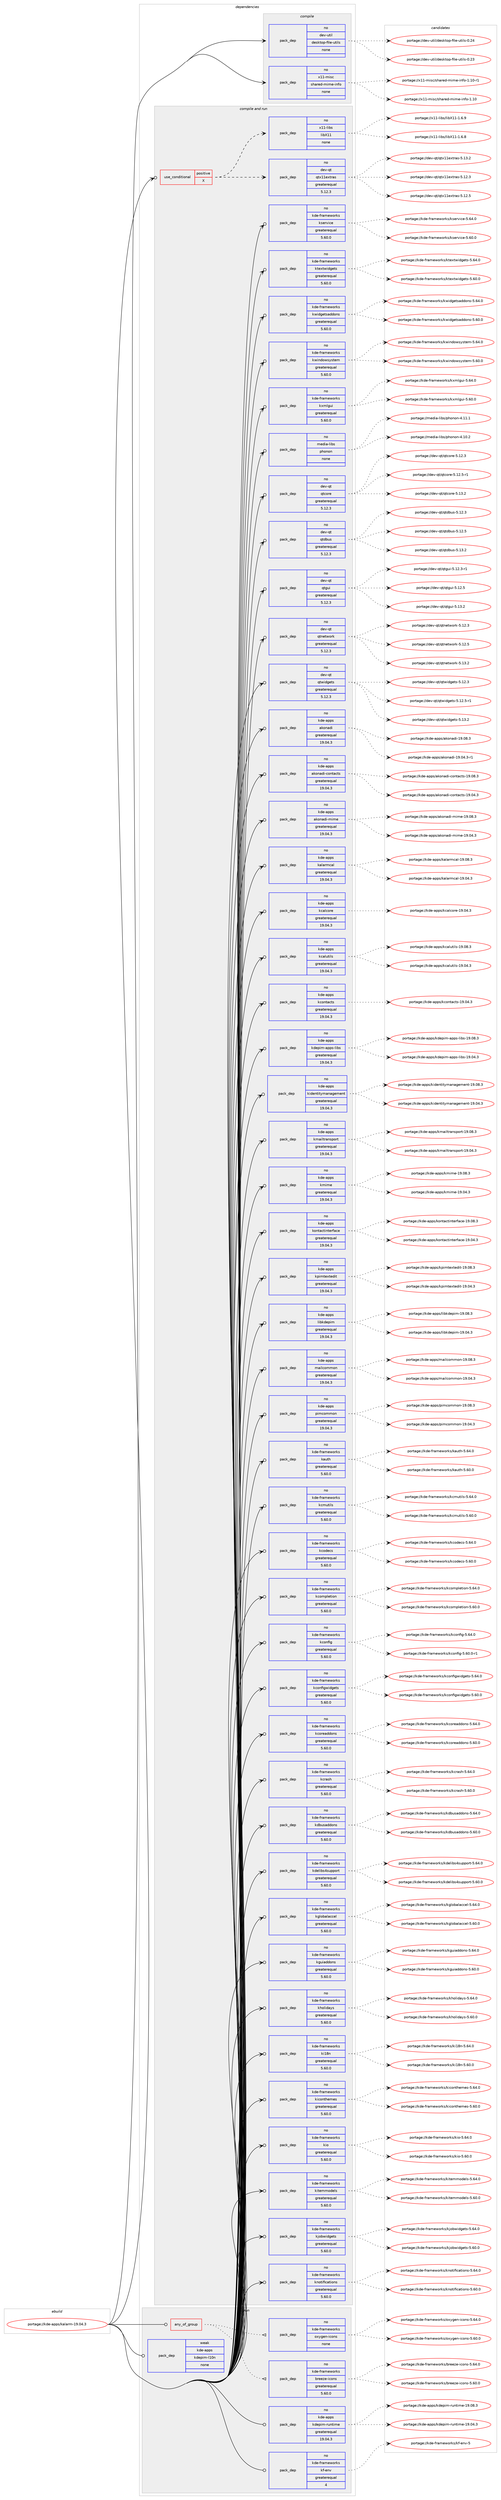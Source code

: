 digraph prolog {

# *************
# Graph options
# *************

newrank=true;
concentrate=true;
compound=true;
graph [rankdir=LR,fontname=Helvetica,fontsize=10,ranksep=1.5];#, ranksep=2.5, nodesep=0.2];
edge  [arrowhead=vee];
node  [fontname=Helvetica,fontsize=10];

# **********
# The ebuild
# **********

subgraph cluster_leftcol {
color=gray;
rank=same;
label=<<i>ebuild</i>>;
id [label="portage://kde-apps/kalarm-19.04.3", color=red, width=4, href="../kde-apps/kalarm-19.04.3.svg"];
}

# ****************
# The dependencies
# ****************

subgraph cluster_midcol {
color=gray;
label=<<i>dependencies</i>>;
subgraph cluster_compile {
fillcolor="#eeeeee";
style=filled;
label=<<i>compile</i>>;
subgraph pack207458 {
dependency286738 [label=<<TABLE BORDER="0" CELLBORDER="1" CELLSPACING="0" CELLPADDING="4" WIDTH="220"><TR><TD ROWSPAN="6" CELLPADDING="30">pack_dep</TD></TR><TR><TD WIDTH="110">no</TD></TR><TR><TD>dev-util</TD></TR><TR><TD>desktop-file-utils</TD></TR><TR><TD>none</TD></TR><TR><TD></TD></TR></TABLE>>, shape=none, color=blue];
}
id:e -> dependency286738:w [weight=20,style="solid",arrowhead="vee"];
subgraph pack207459 {
dependency286739 [label=<<TABLE BORDER="0" CELLBORDER="1" CELLSPACING="0" CELLPADDING="4" WIDTH="220"><TR><TD ROWSPAN="6" CELLPADDING="30">pack_dep</TD></TR><TR><TD WIDTH="110">no</TD></TR><TR><TD>x11-misc</TD></TR><TR><TD>shared-mime-info</TD></TR><TR><TD>none</TD></TR><TR><TD></TD></TR></TABLE>>, shape=none, color=blue];
}
id:e -> dependency286739:w [weight=20,style="solid",arrowhead="vee"];
}
subgraph cluster_compileandrun {
fillcolor="#eeeeee";
style=filled;
label=<<i>compile and run</i>>;
subgraph cond75024 {
dependency286740 [label=<<TABLE BORDER="0" CELLBORDER="1" CELLSPACING="0" CELLPADDING="4"><TR><TD ROWSPAN="3" CELLPADDING="10">use_conditional</TD></TR><TR><TD>positive</TD></TR><TR><TD>X</TD></TR></TABLE>>, shape=none, color=red];
subgraph pack207460 {
dependency286741 [label=<<TABLE BORDER="0" CELLBORDER="1" CELLSPACING="0" CELLPADDING="4" WIDTH="220"><TR><TD ROWSPAN="6" CELLPADDING="30">pack_dep</TD></TR><TR><TD WIDTH="110">no</TD></TR><TR><TD>dev-qt</TD></TR><TR><TD>qtx11extras</TD></TR><TR><TD>greaterequal</TD></TR><TR><TD>5.12.3</TD></TR></TABLE>>, shape=none, color=blue];
}
dependency286740:e -> dependency286741:w [weight=20,style="dashed",arrowhead="vee"];
subgraph pack207461 {
dependency286742 [label=<<TABLE BORDER="0" CELLBORDER="1" CELLSPACING="0" CELLPADDING="4" WIDTH="220"><TR><TD ROWSPAN="6" CELLPADDING="30">pack_dep</TD></TR><TR><TD WIDTH="110">no</TD></TR><TR><TD>x11-libs</TD></TR><TR><TD>libX11</TD></TR><TR><TD>none</TD></TR><TR><TD></TD></TR></TABLE>>, shape=none, color=blue];
}
dependency286740:e -> dependency286742:w [weight=20,style="dashed",arrowhead="vee"];
}
id:e -> dependency286740:w [weight=20,style="solid",arrowhead="odotvee"];
subgraph pack207462 {
dependency286743 [label=<<TABLE BORDER="0" CELLBORDER="1" CELLSPACING="0" CELLPADDING="4" WIDTH="220"><TR><TD ROWSPAN="6" CELLPADDING="30">pack_dep</TD></TR><TR><TD WIDTH="110">no</TD></TR><TR><TD>dev-qt</TD></TR><TR><TD>qtcore</TD></TR><TR><TD>greaterequal</TD></TR><TR><TD>5.12.3</TD></TR></TABLE>>, shape=none, color=blue];
}
id:e -> dependency286743:w [weight=20,style="solid",arrowhead="odotvee"];
subgraph pack207463 {
dependency286744 [label=<<TABLE BORDER="0" CELLBORDER="1" CELLSPACING="0" CELLPADDING="4" WIDTH="220"><TR><TD ROWSPAN="6" CELLPADDING="30">pack_dep</TD></TR><TR><TD WIDTH="110">no</TD></TR><TR><TD>dev-qt</TD></TR><TR><TD>qtdbus</TD></TR><TR><TD>greaterequal</TD></TR><TR><TD>5.12.3</TD></TR></TABLE>>, shape=none, color=blue];
}
id:e -> dependency286744:w [weight=20,style="solid",arrowhead="odotvee"];
subgraph pack207464 {
dependency286745 [label=<<TABLE BORDER="0" CELLBORDER="1" CELLSPACING="0" CELLPADDING="4" WIDTH="220"><TR><TD ROWSPAN="6" CELLPADDING="30">pack_dep</TD></TR><TR><TD WIDTH="110">no</TD></TR><TR><TD>dev-qt</TD></TR><TR><TD>qtgui</TD></TR><TR><TD>greaterequal</TD></TR><TR><TD>5.12.3</TD></TR></TABLE>>, shape=none, color=blue];
}
id:e -> dependency286745:w [weight=20,style="solid",arrowhead="odotvee"];
subgraph pack207465 {
dependency286746 [label=<<TABLE BORDER="0" CELLBORDER="1" CELLSPACING="0" CELLPADDING="4" WIDTH="220"><TR><TD ROWSPAN="6" CELLPADDING="30">pack_dep</TD></TR><TR><TD WIDTH="110">no</TD></TR><TR><TD>dev-qt</TD></TR><TR><TD>qtnetwork</TD></TR><TR><TD>greaterequal</TD></TR><TR><TD>5.12.3</TD></TR></TABLE>>, shape=none, color=blue];
}
id:e -> dependency286746:w [weight=20,style="solid",arrowhead="odotvee"];
subgraph pack207466 {
dependency286747 [label=<<TABLE BORDER="0" CELLBORDER="1" CELLSPACING="0" CELLPADDING="4" WIDTH="220"><TR><TD ROWSPAN="6" CELLPADDING="30">pack_dep</TD></TR><TR><TD WIDTH="110">no</TD></TR><TR><TD>dev-qt</TD></TR><TR><TD>qtwidgets</TD></TR><TR><TD>greaterequal</TD></TR><TR><TD>5.12.3</TD></TR></TABLE>>, shape=none, color=blue];
}
id:e -> dependency286747:w [weight=20,style="solid",arrowhead="odotvee"];
subgraph pack207467 {
dependency286748 [label=<<TABLE BORDER="0" CELLBORDER="1" CELLSPACING="0" CELLPADDING="4" WIDTH="220"><TR><TD ROWSPAN="6" CELLPADDING="30">pack_dep</TD></TR><TR><TD WIDTH="110">no</TD></TR><TR><TD>kde-apps</TD></TR><TR><TD>akonadi</TD></TR><TR><TD>greaterequal</TD></TR><TR><TD>19.04.3</TD></TR></TABLE>>, shape=none, color=blue];
}
id:e -> dependency286748:w [weight=20,style="solid",arrowhead="odotvee"];
subgraph pack207468 {
dependency286749 [label=<<TABLE BORDER="0" CELLBORDER="1" CELLSPACING="0" CELLPADDING="4" WIDTH="220"><TR><TD ROWSPAN="6" CELLPADDING="30">pack_dep</TD></TR><TR><TD WIDTH="110">no</TD></TR><TR><TD>kde-apps</TD></TR><TR><TD>akonadi-contacts</TD></TR><TR><TD>greaterequal</TD></TR><TR><TD>19.04.3</TD></TR></TABLE>>, shape=none, color=blue];
}
id:e -> dependency286749:w [weight=20,style="solid",arrowhead="odotvee"];
subgraph pack207469 {
dependency286750 [label=<<TABLE BORDER="0" CELLBORDER="1" CELLSPACING="0" CELLPADDING="4" WIDTH="220"><TR><TD ROWSPAN="6" CELLPADDING="30">pack_dep</TD></TR><TR><TD WIDTH="110">no</TD></TR><TR><TD>kde-apps</TD></TR><TR><TD>akonadi-mime</TD></TR><TR><TD>greaterequal</TD></TR><TR><TD>19.04.3</TD></TR></TABLE>>, shape=none, color=blue];
}
id:e -> dependency286750:w [weight=20,style="solid",arrowhead="odotvee"];
subgraph pack207470 {
dependency286751 [label=<<TABLE BORDER="0" CELLBORDER="1" CELLSPACING="0" CELLPADDING="4" WIDTH="220"><TR><TD ROWSPAN="6" CELLPADDING="30">pack_dep</TD></TR><TR><TD WIDTH="110">no</TD></TR><TR><TD>kde-apps</TD></TR><TR><TD>kalarmcal</TD></TR><TR><TD>greaterequal</TD></TR><TR><TD>19.04.3</TD></TR></TABLE>>, shape=none, color=blue];
}
id:e -> dependency286751:w [weight=20,style="solid",arrowhead="odotvee"];
subgraph pack207471 {
dependency286752 [label=<<TABLE BORDER="0" CELLBORDER="1" CELLSPACING="0" CELLPADDING="4" WIDTH="220"><TR><TD ROWSPAN="6" CELLPADDING="30">pack_dep</TD></TR><TR><TD WIDTH="110">no</TD></TR><TR><TD>kde-apps</TD></TR><TR><TD>kcalcore</TD></TR><TR><TD>greaterequal</TD></TR><TR><TD>19.04.3</TD></TR></TABLE>>, shape=none, color=blue];
}
id:e -> dependency286752:w [weight=20,style="solid",arrowhead="odotvee"];
subgraph pack207472 {
dependency286753 [label=<<TABLE BORDER="0" CELLBORDER="1" CELLSPACING="0" CELLPADDING="4" WIDTH="220"><TR><TD ROWSPAN="6" CELLPADDING="30">pack_dep</TD></TR><TR><TD WIDTH="110">no</TD></TR><TR><TD>kde-apps</TD></TR><TR><TD>kcalutils</TD></TR><TR><TD>greaterequal</TD></TR><TR><TD>19.04.3</TD></TR></TABLE>>, shape=none, color=blue];
}
id:e -> dependency286753:w [weight=20,style="solid",arrowhead="odotvee"];
subgraph pack207473 {
dependency286754 [label=<<TABLE BORDER="0" CELLBORDER="1" CELLSPACING="0" CELLPADDING="4" WIDTH="220"><TR><TD ROWSPAN="6" CELLPADDING="30">pack_dep</TD></TR><TR><TD WIDTH="110">no</TD></TR><TR><TD>kde-apps</TD></TR><TR><TD>kcontacts</TD></TR><TR><TD>greaterequal</TD></TR><TR><TD>19.04.3</TD></TR></TABLE>>, shape=none, color=blue];
}
id:e -> dependency286754:w [weight=20,style="solid",arrowhead="odotvee"];
subgraph pack207474 {
dependency286755 [label=<<TABLE BORDER="0" CELLBORDER="1" CELLSPACING="0" CELLPADDING="4" WIDTH="220"><TR><TD ROWSPAN="6" CELLPADDING="30">pack_dep</TD></TR><TR><TD WIDTH="110">no</TD></TR><TR><TD>kde-apps</TD></TR><TR><TD>kdepim-apps-libs</TD></TR><TR><TD>greaterequal</TD></TR><TR><TD>19.04.3</TD></TR></TABLE>>, shape=none, color=blue];
}
id:e -> dependency286755:w [weight=20,style="solid",arrowhead="odotvee"];
subgraph pack207475 {
dependency286756 [label=<<TABLE BORDER="0" CELLBORDER="1" CELLSPACING="0" CELLPADDING="4" WIDTH="220"><TR><TD ROWSPAN="6" CELLPADDING="30">pack_dep</TD></TR><TR><TD WIDTH="110">no</TD></TR><TR><TD>kde-apps</TD></TR><TR><TD>kidentitymanagement</TD></TR><TR><TD>greaterequal</TD></TR><TR><TD>19.04.3</TD></TR></TABLE>>, shape=none, color=blue];
}
id:e -> dependency286756:w [weight=20,style="solid",arrowhead="odotvee"];
subgraph pack207476 {
dependency286757 [label=<<TABLE BORDER="0" CELLBORDER="1" CELLSPACING="0" CELLPADDING="4" WIDTH="220"><TR><TD ROWSPAN="6" CELLPADDING="30">pack_dep</TD></TR><TR><TD WIDTH="110">no</TD></TR><TR><TD>kde-apps</TD></TR><TR><TD>kmailtransport</TD></TR><TR><TD>greaterequal</TD></TR><TR><TD>19.04.3</TD></TR></TABLE>>, shape=none, color=blue];
}
id:e -> dependency286757:w [weight=20,style="solid",arrowhead="odotvee"];
subgraph pack207477 {
dependency286758 [label=<<TABLE BORDER="0" CELLBORDER="1" CELLSPACING="0" CELLPADDING="4" WIDTH="220"><TR><TD ROWSPAN="6" CELLPADDING="30">pack_dep</TD></TR><TR><TD WIDTH="110">no</TD></TR><TR><TD>kde-apps</TD></TR><TR><TD>kmime</TD></TR><TR><TD>greaterequal</TD></TR><TR><TD>19.04.3</TD></TR></TABLE>>, shape=none, color=blue];
}
id:e -> dependency286758:w [weight=20,style="solid",arrowhead="odotvee"];
subgraph pack207478 {
dependency286759 [label=<<TABLE BORDER="0" CELLBORDER="1" CELLSPACING="0" CELLPADDING="4" WIDTH="220"><TR><TD ROWSPAN="6" CELLPADDING="30">pack_dep</TD></TR><TR><TD WIDTH="110">no</TD></TR><TR><TD>kde-apps</TD></TR><TR><TD>kontactinterface</TD></TR><TR><TD>greaterequal</TD></TR><TR><TD>19.04.3</TD></TR></TABLE>>, shape=none, color=blue];
}
id:e -> dependency286759:w [weight=20,style="solid",arrowhead="odotvee"];
subgraph pack207479 {
dependency286760 [label=<<TABLE BORDER="0" CELLBORDER="1" CELLSPACING="0" CELLPADDING="4" WIDTH="220"><TR><TD ROWSPAN="6" CELLPADDING="30">pack_dep</TD></TR><TR><TD WIDTH="110">no</TD></TR><TR><TD>kde-apps</TD></TR><TR><TD>kpimtextedit</TD></TR><TR><TD>greaterequal</TD></TR><TR><TD>19.04.3</TD></TR></TABLE>>, shape=none, color=blue];
}
id:e -> dependency286760:w [weight=20,style="solid",arrowhead="odotvee"];
subgraph pack207480 {
dependency286761 [label=<<TABLE BORDER="0" CELLBORDER="1" CELLSPACING="0" CELLPADDING="4" WIDTH="220"><TR><TD ROWSPAN="6" CELLPADDING="30">pack_dep</TD></TR><TR><TD WIDTH="110">no</TD></TR><TR><TD>kde-apps</TD></TR><TR><TD>libkdepim</TD></TR><TR><TD>greaterequal</TD></TR><TR><TD>19.04.3</TD></TR></TABLE>>, shape=none, color=blue];
}
id:e -> dependency286761:w [weight=20,style="solid",arrowhead="odotvee"];
subgraph pack207481 {
dependency286762 [label=<<TABLE BORDER="0" CELLBORDER="1" CELLSPACING="0" CELLPADDING="4" WIDTH="220"><TR><TD ROWSPAN="6" CELLPADDING="30">pack_dep</TD></TR><TR><TD WIDTH="110">no</TD></TR><TR><TD>kde-apps</TD></TR><TR><TD>mailcommon</TD></TR><TR><TD>greaterequal</TD></TR><TR><TD>19.04.3</TD></TR></TABLE>>, shape=none, color=blue];
}
id:e -> dependency286762:w [weight=20,style="solid",arrowhead="odotvee"];
subgraph pack207482 {
dependency286763 [label=<<TABLE BORDER="0" CELLBORDER="1" CELLSPACING="0" CELLPADDING="4" WIDTH="220"><TR><TD ROWSPAN="6" CELLPADDING="30">pack_dep</TD></TR><TR><TD WIDTH="110">no</TD></TR><TR><TD>kde-apps</TD></TR><TR><TD>pimcommon</TD></TR><TR><TD>greaterequal</TD></TR><TR><TD>19.04.3</TD></TR></TABLE>>, shape=none, color=blue];
}
id:e -> dependency286763:w [weight=20,style="solid",arrowhead="odotvee"];
subgraph pack207483 {
dependency286764 [label=<<TABLE BORDER="0" CELLBORDER="1" CELLSPACING="0" CELLPADDING="4" WIDTH="220"><TR><TD ROWSPAN="6" CELLPADDING="30">pack_dep</TD></TR><TR><TD WIDTH="110">no</TD></TR><TR><TD>kde-frameworks</TD></TR><TR><TD>kauth</TD></TR><TR><TD>greaterequal</TD></TR><TR><TD>5.60.0</TD></TR></TABLE>>, shape=none, color=blue];
}
id:e -> dependency286764:w [weight=20,style="solid",arrowhead="odotvee"];
subgraph pack207484 {
dependency286765 [label=<<TABLE BORDER="0" CELLBORDER="1" CELLSPACING="0" CELLPADDING="4" WIDTH="220"><TR><TD ROWSPAN="6" CELLPADDING="30">pack_dep</TD></TR><TR><TD WIDTH="110">no</TD></TR><TR><TD>kde-frameworks</TD></TR><TR><TD>kcmutils</TD></TR><TR><TD>greaterequal</TD></TR><TR><TD>5.60.0</TD></TR></TABLE>>, shape=none, color=blue];
}
id:e -> dependency286765:w [weight=20,style="solid",arrowhead="odotvee"];
subgraph pack207485 {
dependency286766 [label=<<TABLE BORDER="0" CELLBORDER="1" CELLSPACING="0" CELLPADDING="4" WIDTH="220"><TR><TD ROWSPAN="6" CELLPADDING="30">pack_dep</TD></TR><TR><TD WIDTH="110">no</TD></TR><TR><TD>kde-frameworks</TD></TR><TR><TD>kcodecs</TD></TR><TR><TD>greaterequal</TD></TR><TR><TD>5.60.0</TD></TR></TABLE>>, shape=none, color=blue];
}
id:e -> dependency286766:w [weight=20,style="solid",arrowhead="odotvee"];
subgraph pack207486 {
dependency286767 [label=<<TABLE BORDER="0" CELLBORDER="1" CELLSPACING="0" CELLPADDING="4" WIDTH="220"><TR><TD ROWSPAN="6" CELLPADDING="30">pack_dep</TD></TR><TR><TD WIDTH="110">no</TD></TR><TR><TD>kde-frameworks</TD></TR><TR><TD>kcompletion</TD></TR><TR><TD>greaterequal</TD></TR><TR><TD>5.60.0</TD></TR></TABLE>>, shape=none, color=blue];
}
id:e -> dependency286767:w [weight=20,style="solid",arrowhead="odotvee"];
subgraph pack207487 {
dependency286768 [label=<<TABLE BORDER="0" CELLBORDER="1" CELLSPACING="0" CELLPADDING="4" WIDTH="220"><TR><TD ROWSPAN="6" CELLPADDING="30">pack_dep</TD></TR><TR><TD WIDTH="110">no</TD></TR><TR><TD>kde-frameworks</TD></TR><TR><TD>kconfig</TD></TR><TR><TD>greaterequal</TD></TR><TR><TD>5.60.0</TD></TR></TABLE>>, shape=none, color=blue];
}
id:e -> dependency286768:w [weight=20,style="solid",arrowhead="odotvee"];
subgraph pack207488 {
dependency286769 [label=<<TABLE BORDER="0" CELLBORDER="1" CELLSPACING="0" CELLPADDING="4" WIDTH="220"><TR><TD ROWSPAN="6" CELLPADDING="30">pack_dep</TD></TR><TR><TD WIDTH="110">no</TD></TR><TR><TD>kde-frameworks</TD></TR><TR><TD>kconfigwidgets</TD></TR><TR><TD>greaterequal</TD></TR><TR><TD>5.60.0</TD></TR></TABLE>>, shape=none, color=blue];
}
id:e -> dependency286769:w [weight=20,style="solid",arrowhead="odotvee"];
subgraph pack207489 {
dependency286770 [label=<<TABLE BORDER="0" CELLBORDER="1" CELLSPACING="0" CELLPADDING="4" WIDTH="220"><TR><TD ROWSPAN="6" CELLPADDING="30">pack_dep</TD></TR><TR><TD WIDTH="110">no</TD></TR><TR><TD>kde-frameworks</TD></TR><TR><TD>kcoreaddons</TD></TR><TR><TD>greaterequal</TD></TR><TR><TD>5.60.0</TD></TR></TABLE>>, shape=none, color=blue];
}
id:e -> dependency286770:w [weight=20,style="solid",arrowhead="odotvee"];
subgraph pack207490 {
dependency286771 [label=<<TABLE BORDER="0" CELLBORDER="1" CELLSPACING="0" CELLPADDING="4" WIDTH="220"><TR><TD ROWSPAN="6" CELLPADDING="30">pack_dep</TD></TR><TR><TD WIDTH="110">no</TD></TR><TR><TD>kde-frameworks</TD></TR><TR><TD>kcrash</TD></TR><TR><TD>greaterequal</TD></TR><TR><TD>5.60.0</TD></TR></TABLE>>, shape=none, color=blue];
}
id:e -> dependency286771:w [weight=20,style="solid",arrowhead="odotvee"];
subgraph pack207491 {
dependency286772 [label=<<TABLE BORDER="0" CELLBORDER="1" CELLSPACING="0" CELLPADDING="4" WIDTH="220"><TR><TD ROWSPAN="6" CELLPADDING="30">pack_dep</TD></TR><TR><TD WIDTH="110">no</TD></TR><TR><TD>kde-frameworks</TD></TR><TR><TD>kdbusaddons</TD></TR><TR><TD>greaterequal</TD></TR><TR><TD>5.60.0</TD></TR></TABLE>>, shape=none, color=blue];
}
id:e -> dependency286772:w [weight=20,style="solid",arrowhead="odotvee"];
subgraph pack207492 {
dependency286773 [label=<<TABLE BORDER="0" CELLBORDER="1" CELLSPACING="0" CELLPADDING="4" WIDTH="220"><TR><TD ROWSPAN="6" CELLPADDING="30">pack_dep</TD></TR><TR><TD WIDTH="110">no</TD></TR><TR><TD>kde-frameworks</TD></TR><TR><TD>kdelibs4support</TD></TR><TR><TD>greaterequal</TD></TR><TR><TD>5.60.0</TD></TR></TABLE>>, shape=none, color=blue];
}
id:e -> dependency286773:w [weight=20,style="solid",arrowhead="odotvee"];
subgraph pack207493 {
dependency286774 [label=<<TABLE BORDER="0" CELLBORDER="1" CELLSPACING="0" CELLPADDING="4" WIDTH="220"><TR><TD ROWSPAN="6" CELLPADDING="30">pack_dep</TD></TR><TR><TD WIDTH="110">no</TD></TR><TR><TD>kde-frameworks</TD></TR><TR><TD>kglobalaccel</TD></TR><TR><TD>greaterequal</TD></TR><TR><TD>5.60.0</TD></TR></TABLE>>, shape=none, color=blue];
}
id:e -> dependency286774:w [weight=20,style="solid",arrowhead="odotvee"];
subgraph pack207494 {
dependency286775 [label=<<TABLE BORDER="0" CELLBORDER="1" CELLSPACING="0" CELLPADDING="4" WIDTH="220"><TR><TD ROWSPAN="6" CELLPADDING="30">pack_dep</TD></TR><TR><TD WIDTH="110">no</TD></TR><TR><TD>kde-frameworks</TD></TR><TR><TD>kguiaddons</TD></TR><TR><TD>greaterequal</TD></TR><TR><TD>5.60.0</TD></TR></TABLE>>, shape=none, color=blue];
}
id:e -> dependency286775:w [weight=20,style="solid",arrowhead="odotvee"];
subgraph pack207495 {
dependency286776 [label=<<TABLE BORDER="0" CELLBORDER="1" CELLSPACING="0" CELLPADDING="4" WIDTH="220"><TR><TD ROWSPAN="6" CELLPADDING="30">pack_dep</TD></TR><TR><TD WIDTH="110">no</TD></TR><TR><TD>kde-frameworks</TD></TR><TR><TD>kholidays</TD></TR><TR><TD>greaterequal</TD></TR><TR><TD>5.60.0</TD></TR></TABLE>>, shape=none, color=blue];
}
id:e -> dependency286776:w [weight=20,style="solid",arrowhead="odotvee"];
subgraph pack207496 {
dependency286777 [label=<<TABLE BORDER="0" CELLBORDER="1" CELLSPACING="0" CELLPADDING="4" WIDTH="220"><TR><TD ROWSPAN="6" CELLPADDING="30">pack_dep</TD></TR><TR><TD WIDTH="110">no</TD></TR><TR><TD>kde-frameworks</TD></TR><TR><TD>ki18n</TD></TR><TR><TD>greaterequal</TD></TR><TR><TD>5.60.0</TD></TR></TABLE>>, shape=none, color=blue];
}
id:e -> dependency286777:w [weight=20,style="solid",arrowhead="odotvee"];
subgraph pack207497 {
dependency286778 [label=<<TABLE BORDER="0" CELLBORDER="1" CELLSPACING="0" CELLPADDING="4" WIDTH="220"><TR><TD ROWSPAN="6" CELLPADDING="30">pack_dep</TD></TR><TR><TD WIDTH="110">no</TD></TR><TR><TD>kde-frameworks</TD></TR><TR><TD>kiconthemes</TD></TR><TR><TD>greaterequal</TD></TR><TR><TD>5.60.0</TD></TR></TABLE>>, shape=none, color=blue];
}
id:e -> dependency286778:w [weight=20,style="solid",arrowhead="odotvee"];
subgraph pack207498 {
dependency286779 [label=<<TABLE BORDER="0" CELLBORDER="1" CELLSPACING="0" CELLPADDING="4" WIDTH="220"><TR><TD ROWSPAN="6" CELLPADDING="30">pack_dep</TD></TR><TR><TD WIDTH="110">no</TD></TR><TR><TD>kde-frameworks</TD></TR><TR><TD>kio</TD></TR><TR><TD>greaterequal</TD></TR><TR><TD>5.60.0</TD></TR></TABLE>>, shape=none, color=blue];
}
id:e -> dependency286779:w [weight=20,style="solid",arrowhead="odotvee"];
subgraph pack207499 {
dependency286780 [label=<<TABLE BORDER="0" CELLBORDER="1" CELLSPACING="0" CELLPADDING="4" WIDTH="220"><TR><TD ROWSPAN="6" CELLPADDING="30">pack_dep</TD></TR><TR><TD WIDTH="110">no</TD></TR><TR><TD>kde-frameworks</TD></TR><TR><TD>kitemmodels</TD></TR><TR><TD>greaterequal</TD></TR><TR><TD>5.60.0</TD></TR></TABLE>>, shape=none, color=blue];
}
id:e -> dependency286780:w [weight=20,style="solid",arrowhead="odotvee"];
subgraph pack207500 {
dependency286781 [label=<<TABLE BORDER="0" CELLBORDER="1" CELLSPACING="0" CELLPADDING="4" WIDTH="220"><TR><TD ROWSPAN="6" CELLPADDING="30">pack_dep</TD></TR><TR><TD WIDTH="110">no</TD></TR><TR><TD>kde-frameworks</TD></TR><TR><TD>kjobwidgets</TD></TR><TR><TD>greaterequal</TD></TR><TR><TD>5.60.0</TD></TR></TABLE>>, shape=none, color=blue];
}
id:e -> dependency286781:w [weight=20,style="solid",arrowhead="odotvee"];
subgraph pack207501 {
dependency286782 [label=<<TABLE BORDER="0" CELLBORDER="1" CELLSPACING="0" CELLPADDING="4" WIDTH="220"><TR><TD ROWSPAN="6" CELLPADDING="30">pack_dep</TD></TR><TR><TD WIDTH="110">no</TD></TR><TR><TD>kde-frameworks</TD></TR><TR><TD>knotifications</TD></TR><TR><TD>greaterequal</TD></TR><TR><TD>5.60.0</TD></TR></TABLE>>, shape=none, color=blue];
}
id:e -> dependency286782:w [weight=20,style="solid",arrowhead="odotvee"];
subgraph pack207502 {
dependency286783 [label=<<TABLE BORDER="0" CELLBORDER="1" CELLSPACING="0" CELLPADDING="4" WIDTH="220"><TR><TD ROWSPAN="6" CELLPADDING="30">pack_dep</TD></TR><TR><TD WIDTH="110">no</TD></TR><TR><TD>kde-frameworks</TD></TR><TR><TD>kservice</TD></TR><TR><TD>greaterequal</TD></TR><TR><TD>5.60.0</TD></TR></TABLE>>, shape=none, color=blue];
}
id:e -> dependency286783:w [weight=20,style="solid",arrowhead="odotvee"];
subgraph pack207503 {
dependency286784 [label=<<TABLE BORDER="0" CELLBORDER="1" CELLSPACING="0" CELLPADDING="4" WIDTH="220"><TR><TD ROWSPAN="6" CELLPADDING="30">pack_dep</TD></TR><TR><TD WIDTH="110">no</TD></TR><TR><TD>kde-frameworks</TD></TR><TR><TD>ktextwidgets</TD></TR><TR><TD>greaterequal</TD></TR><TR><TD>5.60.0</TD></TR></TABLE>>, shape=none, color=blue];
}
id:e -> dependency286784:w [weight=20,style="solid",arrowhead="odotvee"];
subgraph pack207504 {
dependency286785 [label=<<TABLE BORDER="0" CELLBORDER="1" CELLSPACING="0" CELLPADDING="4" WIDTH="220"><TR><TD ROWSPAN="6" CELLPADDING="30">pack_dep</TD></TR><TR><TD WIDTH="110">no</TD></TR><TR><TD>kde-frameworks</TD></TR><TR><TD>kwidgetsaddons</TD></TR><TR><TD>greaterequal</TD></TR><TR><TD>5.60.0</TD></TR></TABLE>>, shape=none, color=blue];
}
id:e -> dependency286785:w [weight=20,style="solid",arrowhead="odotvee"];
subgraph pack207505 {
dependency286786 [label=<<TABLE BORDER="0" CELLBORDER="1" CELLSPACING="0" CELLPADDING="4" WIDTH="220"><TR><TD ROWSPAN="6" CELLPADDING="30">pack_dep</TD></TR><TR><TD WIDTH="110">no</TD></TR><TR><TD>kde-frameworks</TD></TR><TR><TD>kwindowsystem</TD></TR><TR><TD>greaterequal</TD></TR><TR><TD>5.60.0</TD></TR></TABLE>>, shape=none, color=blue];
}
id:e -> dependency286786:w [weight=20,style="solid",arrowhead="odotvee"];
subgraph pack207506 {
dependency286787 [label=<<TABLE BORDER="0" CELLBORDER="1" CELLSPACING="0" CELLPADDING="4" WIDTH="220"><TR><TD ROWSPAN="6" CELLPADDING="30">pack_dep</TD></TR><TR><TD WIDTH="110">no</TD></TR><TR><TD>kde-frameworks</TD></TR><TR><TD>kxmlgui</TD></TR><TR><TD>greaterequal</TD></TR><TR><TD>5.60.0</TD></TR></TABLE>>, shape=none, color=blue];
}
id:e -> dependency286787:w [weight=20,style="solid",arrowhead="odotvee"];
subgraph pack207507 {
dependency286788 [label=<<TABLE BORDER="0" CELLBORDER="1" CELLSPACING="0" CELLPADDING="4" WIDTH="220"><TR><TD ROWSPAN="6" CELLPADDING="30">pack_dep</TD></TR><TR><TD WIDTH="110">no</TD></TR><TR><TD>media-libs</TD></TR><TR><TD>phonon</TD></TR><TR><TD>none</TD></TR><TR><TD></TD></TR></TABLE>>, shape=none, color=blue];
}
id:e -> dependency286788:w [weight=20,style="solid",arrowhead="odotvee"];
}
subgraph cluster_run {
fillcolor="#eeeeee";
style=filled;
label=<<i>run</i>>;
subgraph any4155 {
dependency286789 [label=<<TABLE BORDER="0" CELLBORDER="1" CELLSPACING="0" CELLPADDING="4"><TR><TD CELLPADDING="10">any_of_group</TD></TR></TABLE>>, shape=none, color=red];subgraph pack207508 {
dependency286790 [label=<<TABLE BORDER="0" CELLBORDER="1" CELLSPACING="0" CELLPADDING="4" WIDTH="220"><TR><TD ROWSPAN="6" CELLPADDING="30">pack_dep</TD></TR><TR><TD WIDTH="110">no</TD></TR><TR><TD>kde-frameworks</TD></TR><TR><TD>breeze-icons</TD></TR><TR><TD>greaterequal</TD></TR><TR><TD>5.60.0</TD></TR></TABLE>>, shape=none, color=blue];
}
dependency286789:e -> dependency286790:w [weight=20,style="dotted",arrowhead="oinv"];
subgraph pack207509 {
dependency286791 [label=<<TABLE BORDER="0" CELLBORDER="1" CELLSPACING="0" CELLPADDING="4" WIDTH="220"><TR><TD ROWSPAN="6" CELLPADDING="30">pack_dep</TD></TR><TR><TD WIDTH="110">no</TD></TR><TR><TD>kde-frameworks</TD></TR><TR><TD>oxygen-icons</TD></TR><TR><TD>none</TD></TR><TR><TD></TD></TR></TABLE>>, shape=none, color=blue];
}
dependency286789:e -> dependency286791:w [weight=20,style="dotted",arrowhead="oinv"];
}
id:e -> dependency286789:w [weight=20,style="solid",arrowhead="odot"];
subgraph pack207510 {
dependency286792 [label=<<TABLE BORDER="0" CELLBORDER="1" CELLSPACING="0" CELLPADDING="4" WIDTH="220"><TR><TD ROWSPAN="6" CELLPADDING="30">pack_dep</TD></TR><TR><TD WIDTH="110">no</TD></TR><TR><TD>kde-apps</TD></TR><TR><TD>kdepim-runtime</TD></TR><TR><TD>greaterequal</TD></TR><TR><TD>19.04.3</TD></TR></TABLE>>, shape=none, color=blue];
}
id:e -> dependency286792:w [weight=20,style="solid",arrowhead="odot"];
subgraph pack207511 {
dependency286793 [label=<<TABLE BORDER="0" CELLBORDER="1" CELLSPACING="0" CELLPADDING="4" WIDTH="220"><TR><TD ROWSPAN="6" CELLPADDING="30">pack_dep</TD></TR><TR><TD WIDTH="110">no</TD></TR><TR><TD>kde-frameworks</TD></TR><TR><TD>kf-env</TD></TR><TR><TD>greaterequal</TD></TR><TR><TD>4</TD></TR></TABLE>>, shape=none, color=blue];
}
id:e -> dependency286793:w [weight=20,style="solid",arrowhead="odot"];
subgraph pack207512 {
dependency286794 [label=<<TABLE BORDER="0" CELLBORDER="1" CELLSPACING="0" CELLPADDING="4" WIDTH="220"><TR><TD ROWSPAN="6" CELLPADDING="30">pack_dep</TD></TR><TR><TD WIDTH="110">weak</TD></TR><TR><TD>kde-apps</TD></TR><TR><TD>kdepim-l10n</TD></TR><TR><TD>none</TD></TR><TR><TD></TD></TR></TABLE>>, shape=none, color=blue];
}
id:e -> dependency286794:w [weight=20,style="solid",arrowhead="odot"];
}
}

# **************
# The candidates
# **************

subgraph cluster_choices {
rank=same;
color=gray;
label=<<i>candidates</i>>;

subgraph choice207458 {
color=black;
nodesep=1;
choiceportage100101118451171161051084710010111510711611111245102105108101451171161051081154548465051 [label="portage://dev-util/desktop-file-utils-0.23", color=red, width=4,href="../dev-util/desktop-file-utils-0.23.svg"];
choiceportage100101118451171161051084710010111510711611111245102105108101451171161051081154548465052 [label="portage://dev-util/desktop-file-utils-0.24", color=red, width=4,href="../dev-util/desktop-file-utils-0.24.svg"];
dependency286738:e -> choiceportage100101118451171161051084710010111510711611111245102105108101451171161051081154548465051:w [style=dotted,weight="100"];
dependency286738:e -> choiceportage100101118451171161051084710010111510711611111245102105108101451171161051081154548465052:w [style=dotted,weight="100"];
}
subgraph choice207459 {
color=black;
nodesep=1;
choiceportage12049494510910511599471151049711410110045109105109101451051101021114549464948 [label="portage://x11-misc/shared-mime-info-1.10", color=red, width=4,href="../x11-misc/shared-mime-info-1.10.svg"];
choiceportage120494945109105115994711510497114101100451091051091014510511010211145494649484511449 [label="portage://x11-misc/shared-mime-info-1.10-r1", color=red, width=4,href="../x11-misc/shared-mime-info-1.10-r1.svg"];
dependency286739:e -> choiceportage12049494510910511599471151049711410110045109105109101451051101021114549464948:w [style=dotted,weight="100"];
dependency286739:e -> choiceportage120494945109105115994711510497114101100451091051091014510511010211145494649484511449:w [style=dotted,weight="100"];
}
subgraph choice207460 {
color=black;
nodesep=1;
choiceportage100101118451131164711311612049491011201161149711545534649504651 [label="portage://dev-qt/qtx11extras-5.12.3", color=red, width=4,href="../dev-qt/qtx11extras-5.12.3.svg"];
choiceportage100101118451131164711311612049491011201161149711545534649504653 [label="portage://dev-qt/qtx11extras-5.12.5", color=red, width=4,href="../dev-qt/qtx11extras-5.12.5.svg"];
choiceportage100101118451131164711311612049491011201161149711545534649514650 [label="portage://dev-qt/qtx11extras-5.13.2", color=red, width=4,href="../dev-qt/qtx11extras-5.13.2.svg"];
dependency286741:e -> choiceportage100101118451131164711311612049491011201161149711545534649504651:w [style=dotted,weight="100"];
dependency286741:e -> choiceportage100101118451131164711311612049491011201161149711545534649504653:w [style=dotted,weight="100"];
dependency286741:e -> choiceportage100101118451131164711311612049491011201161149711545534649514650:w [style=dotted,weight="100"];
}
subgraph choice207461 {
color=black;
nodesep=1;
choiceportage120494945108105981154710810598884949454946544656 [label="portage://x11-libs/libX11-1.6.8", color=red, width=4,href="../x11-libs/libX11-1.6.8.svg"];
choiceportage120494945108105981154710810598884949454946544657 [label="portage://x11-libs/libX11-1.6.9", color=red, width=4,href="../x11-libs/libX11-1.6.9.svg"];
dependency286742:e -> choiceportage120494945108105981154710810598884949454946544656:w [style=dotted,weight="100"];
dependency286742:e -> choiceportage120494945108105981154710810598884949454946544657:w [style=dotted,weight="100"];
}
subgraph choice207462 {
color=black;
nodesep=1;
choiceportage10010111845113116471131169911111410145534649504651 [label="portage://dev-qt/qtcore-5.12.3", color=red, width=4,href="../dev-qt/qtcore-5.12.3.svg"];
choiceportage100101118451131164711311699111114101455346495046534511449 [label="portage://dev-qt/qtcore-5.12.5-r1", color=red, width=4,href="../dev-qt/qtcore-5.12.5-r1.svg"];
choiceportage10010111845113116471131169911111410145534649514650 [label="portage://dev-qt/qtcore-5.13.2", color=red, width=4,href="../dev-qt/qtcore-5.13.2.svg"];
dependency286743:e -> choiceportage10010111845113116471131169911111410145534649504651:w [style=dotted,weight="100"];
dependency286743:e -> choiceportage100101118451131164711311699111114101455346495046534511449:w [style=dotted,weight="100"];
dependency286743:e -> choiceportage10010111845113116471131169911111410145534649514650:w [style=dotted,weight="100"];
}
subgraph choice207463 {
color=black;
nodesep=1;
choiceportage10010111845113116471131161009811711545534649504651 [label="portage://dev-qt/qtdbus-5.12.3", color=red, width=4,href="../dev-qt/qtdbus-5.12.3.svg"];
choiceportage10010111845113116471131161009811711545534649504653 [label="portage://dev-qt/qtdbus-5.12.5", color=red, width=4,href="../dev-qt/qtdbus-5.12.5.svg"];
choiceportage10010111845113116471131161009811711545534649514650 [label="portage://dev-qt/qtdbus-5.13.2", color=red, width=4,href="../dev-qt/qtdbus-5.13.2.svg"];
dependency286744:e -> choiceportage10010111845113116471131161009811711545534649504651:w [style=dotted,weight="100"];
dependency286744:e -> choiceportage10010111845113116471131161009811711545534649504653:w [style=dotted,weight="100"];
dependency286744:e -> choiceportage10010111845113116471131161009811711545534649514650:w [style=dotted,weight="100"];
}
subgraph choice207464 {
color=black;
nodesep=1;
choiceportage1001011184511311647113116103117105455346495046514511449 [label="portage://dev-qt/qtgui-5.12.3-r1", color=red, width=4,href="../dev-qt/qtgui-5.12.3-r1.svg"];
choiceportage100101118451131164711311610311710545534649504653 [label="portage://dev-qt/qtgui-5.12.5", color=red, width=4,href="../dev-qt/qtgui-5.12.5.svg"];
choiceportage100101118451131164711311610311710545534649514650 [label="portage://dev-qt/qtgui-5.13.2", color=red, width=4,href="../dev-qt/qtgui-5.13.2.svg"];
dependency286745:e -> choiceportage1001011184511311647113116103117105455346495046514511449:w [style=dotted,weight="100"];
dependency286745:e -> choiceportage100101118451131164711311610311710545534649504653:w [style=dotted,weight="100"];
dependency286745:e -> choiceportage100101118451131164711311610311710545534649514650:w [style=dotted,weight="100"];
}
subgraph choice207465 {
color=black;
nodesep=1;
choiceportage100101118451131164711311611010111611911111410745534649504651 [label="portage://dev-qt/qtnetwork-5.12.3", color=red, width=4,href="../dev-qt/qtnetwork-5.12.3.svg"];
choiceportage100101118451131164711311611010111611911111410745534649504653 [label="portage://dev-qt/qtnetwork-5.12.5", color=red, width=4,href="../dev-qt/qtnetwork-5.12.5.svg"];
choiceportage100101118451131164711311611010111611911111410745534649514650 [label="portage://dev-qt/qtnetwork-5.13.2", color=red, width=4,href="../dev-qt/qtnetwork-5.13.2.svg"];
dependency286746:e -> choiceportage100101118451131164711311611010111611911111410745534649504651:w [style=dotted,weight="100"];
dependency286746:e -> choiceportage100101118451131164711311611010111611911111410745534649504653:w [style=dotted,weight="100"];
dependency286746:e -> choiceportage100101118451131164711311611010111611911111410745534649514650:w [style=dotted,weight="100"];
}
subgraph choice207466 {
color=black;
nodesep=1;
choiceportage100101118451131164711311611910510010310111611545534649504651 [label="portage://dev-qt/qtwidgets-5.12.3", color=red, width=4,href="../dev-qt/qtwidgets-5.12.3.svg"];
choiceportage1001011184511311647113116119105100103101116115455346495046534511449 [label="portage://dev-qt/qtwidgets-5.12.5-r1", color=red, width=4,href="../dev-qt/qtwidgets-5.12.5-r1.svg"];
choiceportage100101118451131164711311611910510010310111611545534649514650 [label="portage://dev-qt/qtwidgets-5.13.2", color=red, width=4,href="../dev-qt/qtwidgets-5.13.2.svg"];
dependency286747:e -> choiceportage100101118451131164711311611910510010310111611545534649504651:w [style=dotted,weight="100"];
dependency286747:e -> choiceportage1001011184511311647113116119105100103101116115455346495046534511449:w [style=dotted,weight="100"];
dependency286747:e -> choiceportage100101118451131164711311611910510010310111611545534649514650:w [style=dotted,weight="100"];
}
subgraph choice207467 {
color=black;
nodesep=1;
choiceportage107100101459711211211547971071111109710010545495746485246514511449 [label="portage://kde-apps/akonadi-19.04.3-r1", color=red, width=4,href="../kde-apps/akonadi-19.04.3-r1.svg"];
choiceportage10710010145971121121154797107111110971001054549574648564651 [label="portage://kde-apps/akonadi-19.08.3", color=red, width=4,href="../kde-apps/akonadi-19.08.3.svg"];
dependency286748:e -> choiceportage107100101459711211211547971071111109710010545495746485246514511449:w [style=dotted,weight="100"];
dependency286748:e -> choiceportage10710010145971121121154797107111110971001054549574648564651:w [style=dotted,weight="100"];
}
subgraph choice207468 {
color=black;
nodesep=1;
choiceportage1071001014597112112115479710711111097100105459911111011697991161154549574648524651 [label="portage://kde-apps/akonadi-contacts-19.04.3", color=red, width=4,href="../kde-apps/akonadi-contacts-19.04.3.svg"];
choiceportage1071001014597112112115479710711111097100105459911111011697991161154549574648564651 [label="portage://kde-apps/akonadi-contacts-19.08.3", color=red, width=4,href="../kde-apps/akonadi-contacts-19.08.3.svg"];
dependency286749:e -> choiceportage1071001014597112112115479710711111097100105459911111011697991161154549574648524651:w [style=dotted,weight="100"];
dependency286749:e -> choiceportage1071001014597112112115479710711111097100105459911111011697991161154549574648564651:w [style=dotted,weight="100"];
}
subgraph choice207469 {
color=black;
nodesep=1;
choiceportage1071001014597112112115479710711111097100105451091051091014549574648524651 [label="portage://kde-apps/akonadi-mime-19.04.3", color=red, width=4,href="../kde-apps/akonadi-mime-19.04.3.svg"];
choiceportage1071001014597112112115479710711111097100105451091051091014549574648564651 [label="portage://kde-apps/akonadi-mime-19.08.3", color=red, width=4,href="../kde-apps/akonadi-mime-19.08.3.svg"];
dependency286750:e -> choiceportage1071001014597112112115479710711111097100105451091051091014549574648524651:w [style=dotted,weight="100"];
dependency286750:e -> choiceportage1071001014597112112115479710711111097100105451091051091014549574648564651:w [style=dotted,weight="100"];
}
subgraph choice207470 {
color=black;
nodesep=1;
choiceportage107100101459711211211547107971089711410999971084549574648524651 [label="portage://kde-apps/kalarmcal-19.04.3", color=red, width=4,href="../kde-apps/kalarmcal-19.04.3.svg"];
choiceportage107100101459711211211547107971089711410999971084549574648564651 [label="portage://kde-apps/kalarmcal-19.08.3", color=red, width=4,href="../kde-apps/kalarmcal-19.08.3.svg"];
dependency286751:e -> choiceportage107100101459711211211547107971089711410999971084549574648524651:w [style=dotted,weight="100"];
dependency286751:e -> choiceportage107100101459711211211547107971089711410999971084549574648564651:w [style=dotted,weight="100"];
}
subgraph choice207471 {
color=black;
nodesep=1;
choiceportage1071001014597112112115471079997108991111141014549574648524651 [label="portage://kde-apps/kcalcore-19.04.3", color=red, width=4,href="../kde-apps/kcalcore-19.04.3.svg"];
dependency286752:e -> choiceportage1071001014597112112115471079997108991111141014549574648524651:w [style=dotted,weight="100"];
}
subgraph choice207472 {
color=black;
nodesep=1;
choiceportage10710010145971121121154710799971081171161051081154549574648524651 [label="portage://kde-apps/kcalutils-19.04.3", color=red, width=4,href="../kde-apps/kcalutils-19.04.3.svg"];
choiceportage10710010145971121121154710799971081171161051081154549574648564651 [label="portage://kde-apps/kcalutils-19.08.3", color=red, width=4,href="../kde-apps/kcalutils-19.08.3.svg"];
dependency286753:e -> choiceportage10710010145971121121154710799971081171161051081154549574648524651:w [style=dotted,weight="100"];
dependency286753:e -> choiceportage10710010145971121121154710799971081171161051081154549574648564651:w [style=dotted,weight="100"];
}
subgraph choice207473 {
color=black;
nodesep=1;
choiceportage1071001014597112112115471079911111011697991161154549574648524651 [label="portage://kde-apps/kcontacts-19.04.3", color=red, width=4,href="../kde-apps/kcontacts-19.04.3.svg"];
dependency286754:e -> choiceportage1071001014597112112115471079911111011697991161154549574648524651:w [style=dotted,weight="100"];
}
subgraph choice207474 {
color=black;
nodesep=1;
choiceportage107100101459711211211547107100101112105109459711211211545108105981154549574648524651 [label="portage://kde-apps/kdepim-apps-libs-19.04.3", color=red, width=4,href="../kde-apps/kdepim-apps-libs-19.04.3.svg"];
choiceportage107100101459711211211547107100101112105109459711211211545108105981154549574648564651 [label="portage://kde-apps/kdepim-apps-libs-19.08.3", color=red, width=4,href="../kde-apps/kdepim-apps-libs-19.08.3.svg"];
dependency286755:e -> choiceportage107100101459711211211547107100101112105109459711211211545108105981154549574648524651:w [style=dotted,weight="100"];
dependency286755:e -> choiceportage107100101459711211211547107100101112105109459711211211545108105981154549574648564651:w [style=dotted,weight="100"];
}
subgraph choice207475 {
color=black;
nodesep=1;
choiceportage10710010145971121121154710710510010111011610511612110997110971031011091011101164549574648524651 [label="portage://kde-apps/kidentitymanagement-19.04.3", color=red, width=4,href="../kde-apps/kidentitymanagement-19.04.3.svg"];
choiceportage10710010145971121121154710710510010111011610511612110997110971031011091011101164549574648564651 [label="portage://kde-apps/kidentitymanagement-19.08.3", color=red, width=4,href="../kde-apps/kidentitymanagement-19.08.3.svg"];
dependency286756:e -> choiceportage10710010145971121121154710710510010111011610511612110997110971031011091011101164549574648524651:w [style=dotted,weight="100"];
dependency286756:e -> choiceportage10710010145971121121154710710510010111011610511612110997110971031011091011101164549574648564651:w [style=dotted,weight="100"];
}
subgraph choice207476 {
color=black;
nodesep=1;
choiceportage10710010145971121121154710710997105108116114971101151121111141164549574648524651 [label="portage://kde-apps/kmailtransport-19.04.3", color=red, width=4,href="../kde-apps/kmailtransport-19.04.3.svg"];
choiceportage10710010145971121121154710710997105108116114971101151121111141164549574648564651 [label="portage://kde-apps/kmailtransport-19.08.3", color=red, width=4,href="../kde-apps/kmailtransport-19.08.3.svg"];
dependency286757:e -> choiceportage10710010145971121121154710710997105108116114971101151121111141164549574648524651:w [style=dotted,weight="100"];
dependency286757:e -> choiceportage10710010145971121121154710710997105108116114971101151121111141164549574648564651:w [style=dotted,weight="100"];
}
subgraph choice207477 {
color=black;
nodesep=1;
choiceportage1071001014597112112115471071091051091014549574648524651 [label="portage://kde-apps/kmime-19.04.3", color=red, width=4,href="../kde-apps/kmime-19.04.3.svg"];
choiceportage1071001014597112112115471071091051091014549574648564651 [label="portage://kde-apps/kmime-19.08.3", color=red, width=4,href="../kde-apps/kmime-19.08.3.svg"];
dependency286758:e -> choiceportage1071001014597112112115471071091051091014549574648524651:w [style=dotted,weight="100"];
dependency286758:e -> choiceportage1071001014597112112115471071091051091014549574648564651:w [style=dotted,weight="100"];
}
subgraph choice207478 {
color=black;
nodesep=1;
choiceportage107100101459711211211547107111110116979911610511011610111410297991014549574648524651 [label="portage://kde-apps/kontactinterface-19.04.3", color=red, width=4,href="../kde-apps/kontactinterface-19.04.3.svg"];
choiceportage107100101459711211211547107111110116979911610511011610111410297991014549574648564651 [label="portage://kde-apps/kontactinterface-19.08.3", color=red, width=4,href="../kde-apps/kontactinterface-19.08.3.svg"];
dependency286759:e -> choiceportage107100101459711211211547107111110116979911610511011610111410297991014549574648524651:w [style=dotted,weight="100"];
dependency286759:e -> choiceportage107100101459711211211547107111110116979911610511011610111410297991014549574648564651:w [style=dotted,weight="100"];
}
subgraph choice207479 {
color=black;
nodesep=1;
choiceportage1071001014597112112115471071121051091161011201161011001051164549574648524651 [label="portage://kde-apps/kpimtextedit-19.04.3", color=red, width=4,href="../kde-apps/kpimtextedit-19.04.3.svg"];
choiceportage1071001014597112112115471071121051091161011201161011001051164549574648564651 [label="portage://kde-apps/kpimtextedit-19.08.3", color=red, width=4,href="../kde-apps/kpimtextedit-19.08.3.svg"];
dependency286760:e -> choiceportage1071001014597112112115471071121051091161011201161011001051164549574648524651:w [style=dotted,weight="100"];
dependency286760:e -> choiceportage1071001014597112112115471071121051091161011201161011001051164549574648564651:w [style=dotted,weight="100"];
}
subgraph choice207480 {
color=black;
nodesep=1;
choiceportage107100101459711211211547108105981071001011121051094549574648524651 [label="portage://kde-apps/libkdepim-19.04.3", color=red, width=4,href="../kde-apps/libkdepim-19.04.3.svg"];
choiceportage107100101459711211211547108105981071001011121051094549574648564651 [label="portage://kde-apps/libkdepim-19.08.3", color=red, width=4,href="../kde-apps/libkdepim-19.08.3.svg"];
dependency286761:e -> choiceportage107100101459711211211547108105981071001011121051094549574648524651:w [style=dotted,weight="100"];
dependency286761:e -> choiceportage107100101459711211211547108105981071001011121051094549574648564651:w [style=dotted,weight="100"];
}
subgraph choice207481 {
color=black;
nodesep=1;
choiceportage10710010145971121121154710997105108991111091091111104549574648524651 [label="portage://kde-apps/mailcommon-19.04.3", color=red, width=4,href="../kde-apps/mailcommon-19.04.3.svg"];
choiceportage10710010145971121121154710997105108991111091091111104549574648564651 [label="portage://kde-apps/mailcommon-19.08.3", color=red, width=4,href="../kde-apps/mailcommon-19.08.3.svg"];
dependency286762:e -> choiceportage10710010145971121121154710997105108991111091091111104549574648524651:w [style=dotted,weight="100"];
dependency286762:e -> choiceportage10710010145971121121154710997105108991111091091111104549574648564651:w [style=dotted,weight="100"];
}
subgraph choice207482 {
color=black;
nodesep=1;
choiceportage107100101459711211211547112105109991111091091111104549574648524651 [label="portage://kde-apps/pimcommon-19.04.3", color=red, width=4,href="../kde-apps/pimcommon-19.04.3.svg"];
choiceportage107100101459711211211547112105109991111091091111104549574648564651 [label="portage://kde-apps/pimcommon-19.08.3", color=red, width=4,href="../kde-apps/pimcommon-19.08.3.svg"];
dependency286763:e -> choiceportage107100101459711211211547112105109991111091091111104549574648524651:w [style=dotted,weight="100"];
dependency286763:e -> choiceportage107100101459711211211547112105109991111091091111104549574648564651:w [style=dotted,weight="100"];
}
subgraph choice207483 {
color=black;
nodesep=1;
choiceportage1071001014510211497109101119111114107115471079711711610445534654484648 [label="portage://kde-frameworks/kauth-5.60.0", color=red, width=4,href="../kde-frameworks/kauth-5.60.0.svg"];
choiceportage1071001014510211497109101119111114107115471079711711610445534654524648 [label="portage://kde-frameworks/kauth-5.64.0", color=red, width=4,href="../kde-frameworks/kauth-5.64.0.svg"];
dependency286764:e -> choiceportage1071001014510211497109101119111114107115471079711711610445534654484648:w [style=dotted,weight="100"];
dependency286764:e -> choiceportage1071001014510211497109101119111114107115471079711711610445534654524648:w [style=dotted,weight="100"];
}
subgraph choice207484 {
color=black;
nodesep=1;
choiceportage1071001014510211497109101119111114107115471079910911711610510811545534654484648 [label="portage://kde-frameworks/kcmutils-5.60.0", color=red, width=4,href="../kde-frameworks/kcmutils-5.60.0.svg"];
choiceportage1071001014510211497109101119111114107115471079910911711610510811545534654524648 [label="portage://kde-frameworks/kcmutils-5.64.0", color=red, width=4,href="../kde-frameworks/kcmutils-5.64.0.svg"];
dependency286765:e -> choiceportage1071001014510211497109101119111114107115471079910911711610510811545534654484648:w [style=dotted,weight="100"];
dependency286765:e -> choiceportage1071001014510211497109101119111114107115471079910911711610510811545534654524648:w [style=dotted,weight="100"];
}
subgraph choice207485 {
color=black;
nodesep=1;
choiceportage107100101451021149710910111911111410711547107991111001019911545534654484648 [label="portage://kde-frameworks/kcodecs-5.60.0", color=red, width=4,href="../kde-frameworks/kcodecs-5.60.0.svg"];
choiceportage107100101451021149710910111911111410711547107991111001019911545534654524648 [label="portage://kde-frameworks/kcodecs-5.64.0", color=red, width=4,href="../kde-frameworks/kcodecs-5.64.0.svg"];
dependency286766:e -> choiceportage107100101451021149710910111911111410711547107991111001019911545534654484648:w [style=dotted,weight="100"];
dependency286766:e -> choiceportage107100101451021149710910111911111410711547107991111001019911545534654524648:w [style=dotted,weight="100"];
}
subgraph choice207486 {
color=black;
nodesep=1;
choiceportage1071001014510211497109101119111114107115471079911110911210810111610511111045534654484648 [label="portage://kde-frameworks/kcompletion-5.60.0", color=red, width=4,href="../kde-frameworks/kcompletion-5.60.0.svg"];
choiceportage1071001014510211497109101119111114107115471079911110911210810111610511111045534654524648 [label="portage://kde-frameworks/kcompletion-5.64.0", color=red, width=4,href="../kde-frameworks/kcompletion-5.64.0.svg"];
dependency286767:e -> choiceportage1071001014510211497109101119111114107115471079911110911210810111610511111045534654484648:w [style=dotted,weight="100"];
dependency286767:e -> choiceportage1071001014510211497109101119111114107115471079911110911210810111610511111045534654524648:w [style=dotted,weight="100"];
}
subgraph choice207487 {
color=black;
nodesep=1;
choiceportage10710010145102114971091011191111141071154710799111110102105103455346544846484511449 [label="portage://kde-frameworks/kconfig-5.60.0-r1", color=red, width=4,href="../kde-frameworks/kconfig-5.60.0-r1.svg"];
choiceportage1071001014510211497109101119111114107115471079911111010210510345534654524648 [label="portage://kde-frameworks/kconfig-5.64.0", color=red, width=4,href="../kde-frameworks/kconfig-5.64.0.svg"];
dependency286768:e -> choiceportage10710010145102114971091011191111141071154710799111110102105103455346544846484511449:w [style=dotted,weight="100"];
dependency286768:e -> choiceportage1071001014510211497109101119111114107115471079911111010210510345534654524648:w [style=dotted,weight="100"];
}
subgraph choice207488 {
color=black;
nodesep=1;
choiceportage1071001014510211497109101119111114107115471079911111010210510311910510010310111611545534654484648 [label="portage://kde-frameworks/kconfigwidgets-5.60.0", color=red, width=4,href="../kde-frameworks/kconfigwidgets-5.60.0.svg"];
choiceportage1071001014510211497109101119111114107115471079911111010210510311910510010310111611545534654524648 [label="portage://kde-frameworks/kconfigwidgets-5.64.0", color=red, width=4,href="../kde-frameworks/kconfigwidgets-5.64.0.svg"];
dependency286769:e -> choiceportage1071001014510211497109101119111114107115471079911111010210510311910510010310111611545534654484648:w [style=dotted,weight="100"];
dependency286769:e -> choiceportage1071001014510211497109101119111114107115471079911111010210510311910510010310111611545534654524648:w [style=dotted,weight="100"];
}
subgraph choice207489 {
color=black;
nodesep=1;
choiceportage107100101451021149710910111911111410711547107991111141019710010011111011545534654484648 [label="portage://kde-frameworks/kcoreaddons-5.60.0", color=red, width=4,href="../kde-frameworks/kcoreaddons-5.60.0.svg"];
choiceportage107100101451021149710910111911111410711547107991111141019710010011111011545534654524648 [label="portage://kde-frameworks/kcoreaddons-5.64.0", color=red, width=4,href="../kde-frameworks/kcoreaddons-5.64.0.svg"];
dependency286770:e -> choiceportage107100101451021149710910111911111410711547107991111141019710010011111011545534654484648:w [style=dotted,weight="100"];
dependency286770:e -> choiceportage107100101451021149710910111911111410711547107991111141019710010011111011545534654524648:w [style=dotted,weight="100"];
}
subgraph choice207490 {
color=black;
nodesep=1;
choiceportage107100101451021149710910111911111410711547107991149711510445534654484648 [label="portage://kde-frameworks/kcrash-5.60.0", color=red, width=4,href="../kde-frameworks/kcrash-5.60.0.svg"];
choiceportage107100101451021149710910111911111410711547107991149711510445534654524648 [label="portage://kde-frameworks/kcrash-5.64.0", color=red, width=4,href="../kde-frameworks/kcrash-5.64.0.svg"];
dependency286771:e -> choiceportage107100101451021149710910111911111410711547107991149711510445534654484648:w [style=dotted,weight="100"];
dependency286771:e -> choiceportage107100101451021149710910111911111410711547107991149711510445534654524648:w [style=dotted,weight="100"];
}
subgraph choice207491 {
color=black;
nodesep=1;
choiceportage107100101451021149710910111911111410711547107100981171159710010011111011545534654484648 [label="portage://kde-frameworks/kdbusaddons-5.60.0", color=red, width=4,href="../kde-frameworks/kdbusaddons-5.60.0.svg"];
choiceportage107100101451021149710910111911111410711547107100981171159710010011111011545534654524648 [label="portage://kde-frameworks/kdbusaddons-5.64.0", color=red, width=4,href="../kde-frameworks/kdbusaddons-5.64.0.svg"];
dependency286772:e -> choiceportage107100101451021149710910111911111410711547107100981171159710010011111011545534654484648:w [style=dotted,weight="100"];
dependency286772:e -> choiceportage107100101451021149710910111911111410711547107100981171159710010011111011545534654524648:w [style=dotted,weight="100"];
}
subgraph choice207492 {
color=black;
nodesep=1;
choiceportage107100101451021149710910111911111410711547107100101108105981155211511711211211111411645534654484648 [label="portage://kde-frameworks/kdelibs4support-5.60.0", color=red, width=4,href="../kde-frameworks/kdelibs4support-5.60.0.svg"];
choiceportage107100101451021149710910111911111410711547107100101108105981155211511711211211111411645534654524648 [label="portage://kde-frameworks/kdelibs4support-5.64.0", color=red, width=4,href="../kde-frameworks/kdelibs4support-5.64.0.svg"];
dependency286773:e -> choiceportage107100101451021149710910111911111410711547107100101108105981155211511711211211111411645534654484648:w [style=dotted,weight="100"];
dependency286773:e -> choiceportage107100101451021149710910111911111410711547107100101108105981155211511711211211111411645534654524648:w [style=dotted,weight="100"];
}
subgraph choice207493 {
color=black;
nodesep=1;
choiceportage107100101451021149710910111911111410711547107103108111989710897999910110845534654484648 [label="portage://kde-frameworks/kglobalaccel-5.60.0", color=red, width=4,href="../kde-frameworks/kglobalaccel-5.60.0.svg"];
choiceportage107100101451021149710910111911111410711547107103108111989710897999910110845534654524648 [label="portage://kde-frameworks/kglobalaccel-5.64.0", color=red, width=4,href="../kde-frameworks/kglobalaccel-5.64.0.svg"];
dependency286774:e -> choiceportage107100101451021149710910111911111410711547107103108111989710897999910110845534654484648:w [style=dotted,weight="100"];
dependency286774:e -> choiceportage107100101451021149710910111911111410711547107103108111989710897999910110845534654524648:w [style=dotted,weight="100"];
}
subgraph choice207494 {
color=black;
nodesep=1;
choiceportage1071001014510211497109101119111114107115471071031171059710010011111011545534654484648 [label="portage://kde-frameworks/kguiaddons-5.60.0", color=red, width=4,href="../kde-frameworks/kguiaddons-5.60.0.svg"];
choiceportage1071001014510211497109101119111114107115471071031171059710010011111011545534654524648 [label="portage://kde-frameworks/kguiaddons-5.64.0", color=red, width=4,href="../kde-frameworks/kguiaddons-5.64.0.svg"];
dependency286775:e -> choiceportage1071001014510211497109101119111114107115471071031171059710010011111011545534654484648:w [style=dotted,weight="100"];
dependency286775:e -> choiceportage1071001014510211497109101119111114107115471071031171059710010011111011545534654524648:w [style=dotted,weight="100"];
}
subgraph choice207495 {
color=black;
nodesep=1;
choiceportage1071001014510211497109101119111114107115471071041111081051009712111545534654484648 [label="portage://kde-frameworks/kholidays-5.60.0", color=red, width=4,href="../kde-frameworks/kholidays-5.60.0.svg"];
choiceportage1071001014510211497109101119111114107115471071041111081051009712111545534654524648 [label="portage://kde-frameworks/kholidays-5.64.0", color=red, width=4,href="../kde-frameworks/kholidays-5.64.0.svg"];
dependency286776:e -> choiceportage1071001014510211497109101119111114107115471071041111081051009712111545534654484648:w [style=dotted,weight="100"];
dependency286776:e -> choiceportage1071001014510211497109101119111114107115471071041111081051009712111545534654524648:w [style=dotted,weight="100"];
}
subgraph choice207496 {
color=black;
nodesep=1;
choiceportage107100101451021149710910111911111410711547107105495611045534654484648 [label="portage://kde-frameworks/ki18n-5.60.0", color=red, width=4,href="../kde-frameworks/ki18n-5.60.0.svg"];
choiceportage107100101451021149710910111911111410711547107105495611045534654524648 [label="portage://kde-frameworks/ki18n-5.64.0", color=red, width=4,href="../kde-frameworks/ki18n-5.64.0.svg"];
dependency286777:e -> choiceportage107100101451021149710910111911111410711547107105495611045534654484648:w [style=dotted,weight="100"];
dependency286777:e -> choiceportage107100101451021149710910111911111410711547107105495611045534654524648:w [style=dotted,weight="100"];
}
subgraph choice207497 {
color=black;
nodesep=1;
choiceportage1071001014510211497109101119111114107115471071059911111011610410110910111545534654484648 [label="portage://kde-frameworks/kiconthemes-5.60.0", color=red, width=4,href="../kde-frameworks/kiconthemes-5.60.0.svg"];
choiceportage1071001014510211497109101119111114107115471071059911111011610410110910111545534654524648 [label="portage://kde-frameworks/kiconthemes-5.64.0", color=red, width=4,href="../kde-frameworks/kiconthemes-5.64.0.svg"];
dependency286778:e -> choiceportage1071001014510211497109101119111114107115471071059911111011610410110910111545534654484648:w [style=dotted,weight="100"];
dependency286778:e -> choiceportage1071001014510211497109101119111114107115471071059911111011610410110910111545534654524648:w [style=dotted,weight="100"];
}
subgraph choice207498 {
color=black;
nodesep=1;
choiceportage10710010145102114971091011191111141071154710710511145534654484648 [label="portage://kde-frameworks/kio-5.60.0", color=red, width=4,href="../kde-frameworks/kio-5.60.0.svg"];
choiceportage10710010145102114971091011191111141071154710710511145534654524648 [label="portage://kde-frameworks/kio-5.64.0", color=red, width=4,href="../kde-frameworks/kio-5.64.0.svg"];
dependency286779:e -> choiceportage10710010145102114971091011191111141071154710710511145534654484648:w [style=dotted,weight="100"];
dependency286779:e -> choiceportage10710010145102114971091011191111141071154710710511145534654524648:w [style=dotted,weight="100"];
}
subgraph choice207499 {
color=black;
nodesep=1;
choiceportage10710010145102114971091011191111141071154710710511610110910911110010110811545534654484648 [label="portage://kde-frameworks/kitemmodels-5.60.0", color=red, width=4,href="../kde-frameworks/kitemmodels-5.60.0.svg"];
choiceportage10710010145102114971091011191111141071154710710511610110910911110010110811545534654524648 [label="portage://kde-frameworks/kitemmodels-5.64.0", color=red, width=4,href="../kde-frameworks/kitemmodels-5.64.0.svg"];
dependency286780:e -> choiceportage10710010145102114971091011191111141071154710710511610110910911110010110811545534654484648:w [style=dotted,weight="100"];
dependency286780:e -> choiceportage10710010145102114971091011191111141071154710710511610110910911110010110811545534654524648:w [style=dotted,weight="100"];
}
subgraph choice207500 {
color=black;
nodesep=1;
choiceportage1071001014510211497109101119111114107115471071061119811910510010310111611545534654484648 [label="portage://kde-frameworks/kjobwidgets-5.60.0", color=red, width=4,href="../kde-frameworks/kjobwidgets-5.60.0.svg"];
choiceportage1071001014510211497109101119111114107115471071061119811910510010310111611545534654524648 [label="portage://kde-frameworks/kjobwidgets-5.64.0", color=red, width=4,href="../kde-frameworks/kjobwidgets-5.64.0.svg"];
dependency286781:e -> choiceportage1071001014510211497109101119111114107115471071061119811910510010310111611545534654484648:w [style=dotted,weight="100"];
dependency286781:e -> choiceportage1071001014510211497109101119111114107115471071061119811910510010310111611545534654524648:w [style=dotted,weight="100"];
}
subgraph choice207501 {
color=black;
nodesep=1;
choiceportage107100101451021149710910111911111410711547107110111116105102105999711610511111011545534654484648 [label="portage://kde-frameworks/knotifications-5.60.0", color=red, width=4,href="../kde-frameworks/knotifications-5.60.0.svg"];
choiceportage107100101451021149710910111911111410711547107110111116105102105999711610511111011545534654524648 [label="portage://kde-frameworks/knotifications-5.64.0", color=red, width=4,href="../kde-frameworks/knotifications-5.64.0.svg"];
dependency286782:e -> choiceportage107100101451021149710910111911111410711547107110111116105102105999711610511111011545534654484648:w [style=dotted,weight="100"];
dependency286782:e -> choiceportage107100101451021149710910111911111410711547107110111116105102105999711610511111011545534654524648:w [style=dotted,weight="100"];
}
subgraph choice207502 {
color=black;
nodesep=1;
choiceportage1071001014510211497109101119111114107115471071151011141181059910145534654484648 [label="portage://kde-frameworks/kservice-5.60.0", color=red, width=4,href="../kde-frameworks/kservice-5.60.0.svg"];
choiceportage1071001014510211497109101119111114107115471071151011141181059910145534654524648 [label="portage://kde-frameworks/kservice-5.64.0", color=red, width=4,href="../kde-frameworks/kservice-5.64.0.svg"];
dependency286783:e -> choiceportage1071001014510211497109101119111114107115471071151011141181059910145534654484648:w [style=dotted,weight="100"];
dependency286783:e -> choiceportage1071001014510211497109101119111114107115471071151011141181059910145534654524648:w [style=dotted,weight="100"];
}
subgraph choice207503 {
color=black;
nodesep=1;
choiceportage10710010145102114971091011191111141071154710711610112011611910510010310111611545534654484648 [label="portage://kde-frameworks/ktextwidgets-5.60.0", color=red, width=4,href="../kde-frameworks/ktextwidgets-5.60.0.svg"];
choiceportage10710010145102114971091011191111141071154710711610112011611910510010310111611545534654524648 [label="portage://kde-frameworks/ktextwidgets-5.64.0", color=red, width=4,href="../kde-frameworks/ktextwidgets-5.64.0.svg"];
dependency286784:e -> choiceportage10710010145102114971091011191111141071154710711610112011611910510010310111611545534654484648:w [style=dotted,weight="100"];
dependency286784:e -> choiceportage10710010145102114971091011191111141071154710711610112011611910510010310111611545534654524648:w [style=dotted,weight="100"];
}
subgraph choice207504 {
color=black;
nodesep=1;
choiceportage1071001014510211497109101119111114107115471071191051001031011161159710010011111011545534654484648 [label="portage://kde-frameworks/kwidgetsaddons-5.60.0", color=red, width=4,href="../kde-frameworks/kwidgetsaddons-5.60.0.svg"];
choiceportage1071001014510211497109101119111114107115471071191051001031011161159710010011111011545534654524648 [label="portage://kde-frameworks/kwidgetsaddons-5.64.0", color=red, width=4,href="../kde-frameworks/kwidgetsaddons-5.64.0.svg"];
dependency286785:e -> choiceportage1071001014510211497109101119111114107115471071191051001031011161159710010011111011545534654484648:w [style=dotted,weight="100"];
dependency286785:e -> choiceportage1071001014510211497109101119111114107115471071191051001031011161159710010011111011545534654524648:w [style=dotted,weight="100"];
}
subgraph choice207505 {
color=black;
nodesep=1;
choiceportage10710010145102114971091011191111141071154710711910511010011111911512111511610110945534654484648 [label="portage://kde-frameworks/kwindowsystem-5.60.0", color=red, width=4,href="../kde-frameworks/kwindowsystem-5.60.0.svg"];
choiceportage10710010145102114971091011191111141071154710711910511010011111911512111511610110945534654524648 [label="portage://kde-frameworks/kwindowsystem-5.64.0", color=red, width=4,href="../kde-frameworks/kwindowsystem-5.64.0.svg"];
dependency286786:e -> choiceportage10710010145102114971091011191111141071154710711910511010011111911512111511610110945534654484648:w [style=dotted,weight="100"];
dependency286786:e -> choiceportage10710010145102114971091011191111141071154710711910511010011111911512111511610110945534654524648:w [style=dotted,weight="100"];
}
subgraph choice207506 {
color=black;
nodesep=1;
choiceportage10710010145102114971091011191111141071154710712010910810311710545534654484648 [label="portage://kde-frameworks/kxmlgui-5.60.0", color=red, width=4,href="../kde-frameworks/kxmlgui-5.60.0.svg"];
choiceportage10710010145102114971091011191111141071154710712010910810311710545534654524648 [label="portage://kde-frameworks/kxmlgui-5.64.0", color=red, width=4,href="../kde-frameworks/kxmlgui-5.64.0.svg"];
dependency286787:e -> choiceportage10710010145102114971091011191111141071154710712010910810311710545534654484648:w [style=dotted,weight="100"];
dependency286787:e -> choiceportage10710010145102114971091011191111141071154710712010910810311710545534654524648:w [style=dotted,weight="100"];
}
subgraph choice207507 {
color=black;
nodesep=1;
choiceportage1091011001059745108105981154711210411111011111045524649484650 [label="portage://media-libs/phonon-4.10.2", color=red, width=4,href="../media-libs/phonon-4.10.2.svg"];
choiceportage1091011001059745108105981154711210411111011111045524649494649 [label="portage://media-libs/phonon-4.11.1", color=red, width=4,href="../media-libs/phonon-4.11.1.svg"];
dependency286788:e -> choiceportage1091011001059745108105981154711210411111011111045524649484650:w [style=dotted,weight="100"];
dependency286788:e -> choiceportage1091011001059745108105981154711210411111011111045524649494649:w [style=dotted,weight="100"];
}
subgraph choice207508 {
color=black;
nodesep=1;
choiceportage10710010145102114971091011191111141071154798114101101122101451059911111011545534654484648 [label="portage://kde-frameworks/breeze-icons-5.60.0", color=red, width=4,href="../kde-frameworks/breeze-icons-5.60.0.svg"];
choiceportage10710010145102114971091011191111141071154798114101101122101451059911111011545534654524648 [label="portage://kde-frameworks/breeze-icons-5.64.0", color=red, width=4,href="../kde-frameworks/breeze-icons-5.64.0.svg"];
dependency286790:e -> choiceportage10710010145102114971091011191111141071154798114101101122101451059911111011545534654484648:w [style=dotted,weight="100"];
dependency286790:e -> choiceportage10710010145102114971091011191111141071154798114101101122101451059911111011545534654524648:w [style=dotted,weight="100"];
}
subgraph choice207509 {
color=black;
nodesep=1;
choiceportage107100101451021149710910111911111410711547111120121103101110451059911111011545534654484648 [label="portage://kde-frameworks/oxygen-icons-5.60.0", color=red, width=4,href="../kde-frameworks/oxygen-icons-5.60.0.svg"];
choiceportage107100101451021149710910111911111410711547111120121103101110451059911111011545534654524648 [label="portage://kde-frameworks/oxygen-icons-5.64.0", color=red, width=4,href="../kde-frameworks/oxygen-icons-5.64.0.svg"];
dependency286791:e -> choiceportage107100101451021149710910111911111410711547111120121103101110451059911111011545534654484648:w [style=dotted,weight="100"];
dependency286791:e -> choiceportage107100101451021149710910111911111410711547111120121103101110451059911111011545534654524648:w [style=dotted,weight="100"];
}
subgraph choice207510 {
color=black;
nodesep=1;
choiceportage107100101459711211211547107100101112105109451141171101161051091014549574648524651 [label="portage://kde-apps/kdepim-runtime-19.04.3", color=red, width=4,href="../kde-apps/kdepim-runtime-19.04.3.svg"];
choiceportage107100101459711211211547107100101112105109451141171101161051091014549574648564651 [label="portage://kde-apps/kdepim-runtime-19.08.3", color=red, width=4,href="../kde-apps/kdepim-runtime-19.08.3.svg"];
dependency286792:e -> choiceportage107100101459711211211547107100101112105109451141171101161051091014549574648524651:w [style=dotted,weight="100"];
dependency286792:e -> choiceportage107100101459711211211547107100101112105109451141171101161051091014549574648564651:w [style=dotted,weight="100"];
}
subgraph choice207511 {
color=black;
nodesep=1;
choiceportage107100101451021149710910111911111410711547107102451011101184553 [label="portage://kde-frameworks/kf-env-5", color=red, width=4,href="../kde-frameworks/kf-env-5.svg"];
dependency286793:e -> choiceportage107100101451021149710910111911111410711547107102451011101184553:w [style=dotted,weight="100"];
}
subgraph choice207512 {
color=black;
nodesep=1;
}
}

}
